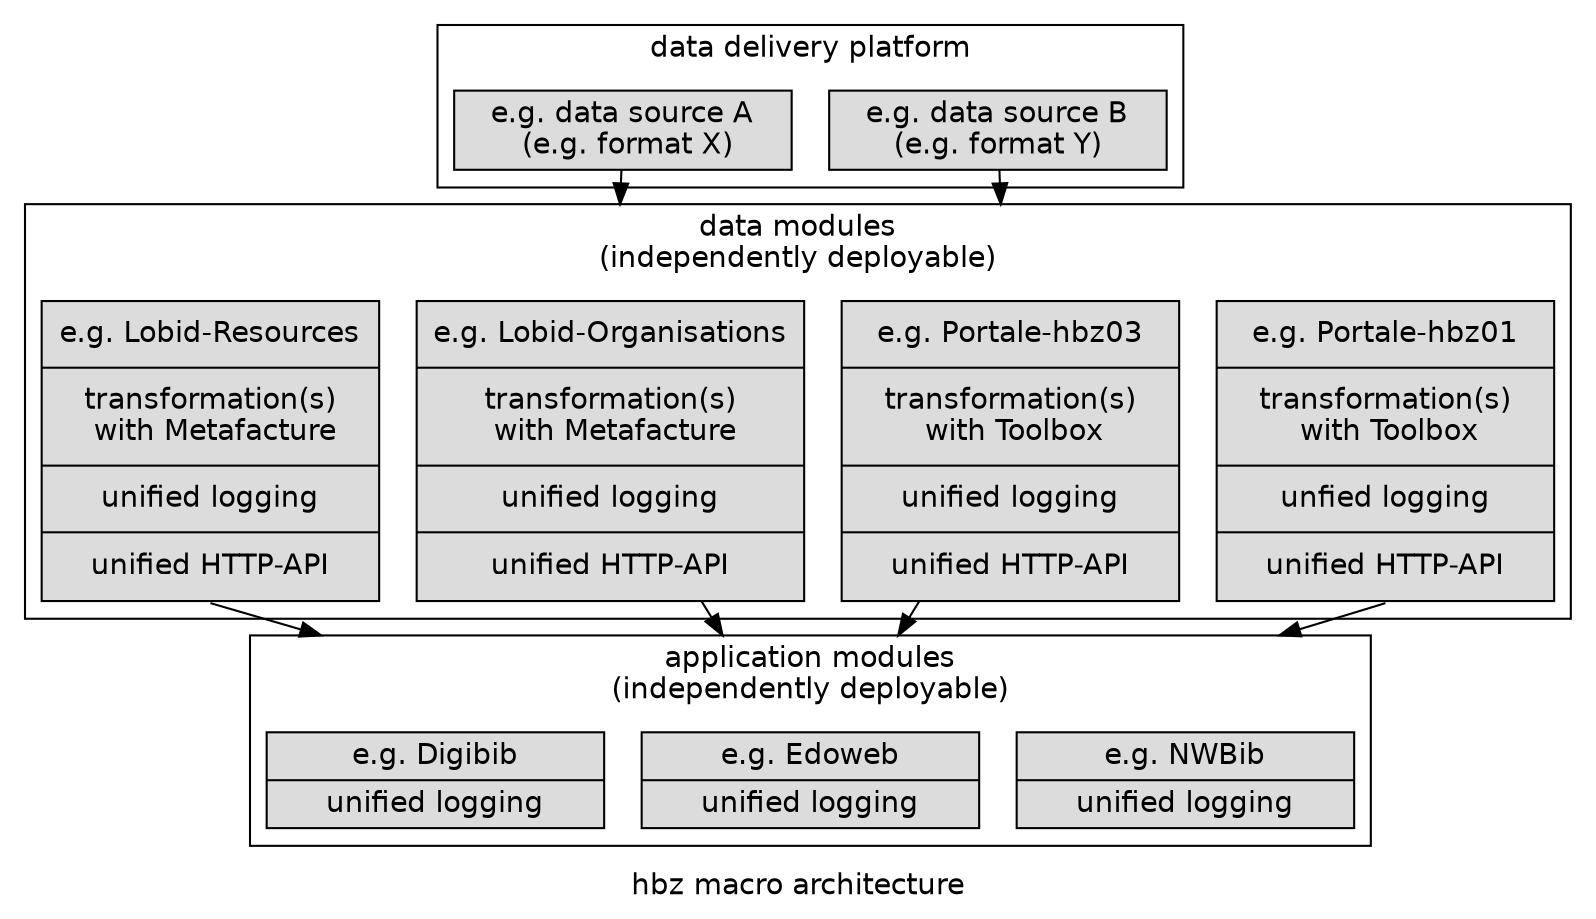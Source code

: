 digraph makro {

	splines=false;
	node[shape=record width=2.25 style=filled fillcolor=gainsboro fontname=helvetica]
	graph[compound=true fontname=helvetica]
	edge[fontname=helvetica]
	label="hbz macro architecture" 
	
	subgraph cluster_datenquellen {
		label="data delivery platform"
		files[label="e.g. data source B\n(e.g. format Y)"]
		sonstige[label="e.g. data source A\n (e.g. format X)"]  
	}
	
	subgraph cluster_datenmodule {
		label="data modules\n(independently deployable)"
		portale_hbz01[height=2 label="{e.g. Portale-hbz01|transformation(s)\n with Toolbox|unfied logging|unified HTTP-API}"]
		lobid_organisations[height=2 label="{e.g. Lobid-Organisations|transformation(s)\n with Metafacture|unified logging|unified HTTP-API}"]
		portale_hbz03[height=2 label="{e.g. Portale-hbz03|transformation(s)\n with Toolbox|unified logging|unified HTTP-API}"]
		lobid_resources[height=2 label="{e.g. Lobid-Resources|transformation(s)\n with Metafacture|unified logging|unified HTTP-API}"]
		
		sonstige->lobid_organisations[lhead=cluster_datenmodule]
		files->portale_hbz03[lhead=cluster_datenmodule]
	}
	
	subgraph cluster_applikationsmodule {
		label="application modules\n(independently deployable)"
		nwbib[label="{e.g. NWBib|unified logging}"]
		edoweb[label="{e.g. Edoweb|unified logging}"]
		digibib[label="{e.g. Digibib|unified logging}"]
		
		portale_hbz01->edoweb[lhead=cluster_applikationsmodule tailport="s"]
		lobid_resources->edoweb[lhead=cluster_applikationsmodule tailport="s"]
		lobid_organisations->edoweb[lhead=cluster_applikationsmodule]
		portale_hbz03->edoweb[lhead=cluster_applikationsmodule]
	}
	
}